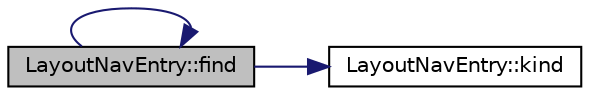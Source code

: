 digraph "LayoutNavEntry::find"
{
 // LATEX_PDF_SIZE
  edge [fontname="Helvetica",fontsize="10",labelfontname="Helvetica",labelfontsize="10"];
  node [fontname="Helvetica",fontsize="10",shape=record];
  rankdir="LR";
  Node1 [label="LayoutNavEntry::find",height=0.2,width=0.4,color="black", fillcolor="grey75", style="filled", fontcolor="black",tooltip=" "];
  Node1 -> Node1 [color="midnightblue",fontsize="10",style="solid"];
  Node1 -> Node2 [color="midnightblue",fontsize="10",style="solid"];
  Node2 [label="LayoutNavEntry::kind",height=0.2,width=0.4,color="black", fillcolor="white", style="filled",URL="$structLayoutNavEntry.html#abc02648d40526f9a5675f78aac5f2773",tooltip=" "];
}
